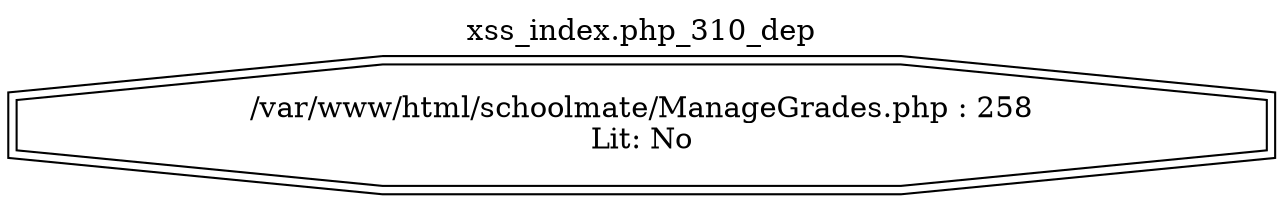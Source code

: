 digraph cfg {
  label="xss_index.php_310_dep";
  labelloc=t;
  n1 [shape=doubleoctagon, label="/var/www/html/schoolmate/ManageGrades.php : 258\nLit: No\n"];
}
